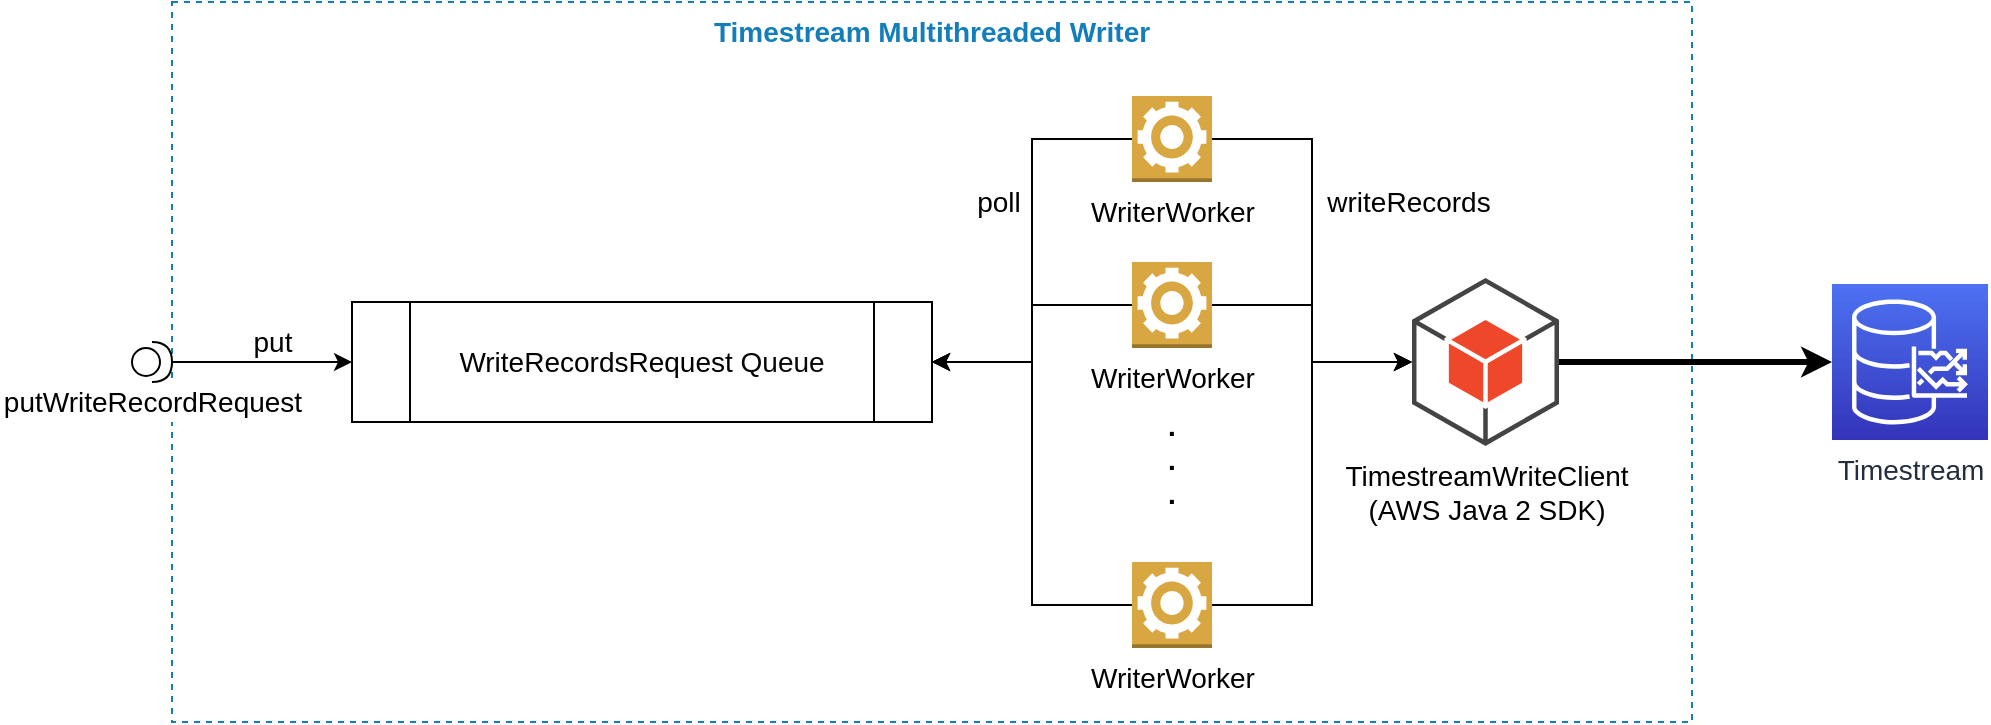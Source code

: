 <mxfile version="13.4.5" type="device"><diagram id="OS0kJdBsA-dTVNqJ12SJ" name="Page-1"><mxGraphModel dx="1038" dy="607" grid="1" gridSize="10" guides="1" tooltips="1" connect="1" arrows="1" fold="1" page="1" pageScale="1" pageWidth="850" pageHeight="1100" math="0" shadow="0"><root><mxCell id="0"/><mxCell id="1" parent="0"/><mxCell id="jqSo9N9W4ucp-oQFe1Q6-1" value="Timestream Multithreaded Writer" style="fillColor=none;strokeColor=#147EBA;dashed=1;verticalAlign=top;fontStyle=1;fontColor=#147EBA;fontSize=14;" parent="1" vertex="1"><mxGeometry x="130" y="160" width="760" height="360" as="geometry"/></mxCell><mxCell id="jqSo9N9W4ucp-oQFe1Q6-2" value="&lt;pre style=&quot;background-color: rgb(255 , 255 , 255) ; color: rgb(8 , 8 , 8)&quot;&gt;&lt;font face=&quot;Helvetica&quot; style=&quot;font-size: 14px&quot;&gt;&lt;span style=&quot;color: rgb(0 , 0 , 0)&quot;&gt;WriteRecordsRequest &lt;/span&gt;Queue&lt;/font&gt;&lt;/pre&gt;" style="shape=process;whiteSpace=wrap;html=1;backgroundOutline=1;fontSize=14;" parent="1" vertex="1"><mxGeometry x="220" y="310" width="290" height="60" as="geometry"/></mxCell><mxCell id="jqSo9N9W4ucp-oQFe1Q6-4" value="put" style="edgeStyle=orthogonalEdgeStyle;rounded=0;orthogonalLoop=1;jettySize=auto;html=1;fontSize=14;" parent="1" source="jqSo9N9W4ucp-oQFe1Q6-3" target="jqSo9N9W4ucp-oQFe1Q6-2" edge="1"><mxGeometry x="0.111" y="10" relative="1" as="geometry"><mxPoint as="offset"/></mxGeometry></mxCell><mxCell id="jqSo9N9W4ucp-oQFe1Q6-3" value="putWriteRecordRequest" style="shape=providedRequiredInterface;html=1;verticalLabelPosition=bottom;fontSize=14;labelBackgroundColor=#ffffff;labelBorderColor=#FFFFFF;" parent="1" vertex="1"><mxGeometry x="110" y="330" width="20" height="20" as="geometry"/></mxCell><mxCell id="jqSo9N9W4ucp-oQFe1Q6-15" style="edgeStyle=orthogonalEdgeStyle;rounded=0;orthogonalLoop=1;jettySize=auto;html=1;fontSize=14;strokeWidth=3;" parent="1" source="jqSo9N9W4ucp-oQFe1Q6-5" target="jqSo9N9W4ucp-oQFe1Q6-14" edge="1"><mxGeometry relative="1" as="geometry"/></mxCell><mxCell id="jqSo9N9W4ucp-oQFe1Q6-5" value="TimestreamWriteClient&lt;div&gt;&lt;/div&gt;(AWS Java 2 SDK)" style="outlineConnect=0;dashed=0;verticalLabelPosition=bottom;verticalAlign=top;align=center;html=1;shape=mxgraph.aws3.android;fillColor=#EE472A;gradientColor=none;labelBackgroundColor=#ffffff;fontSize=14;" parent="1" vertex="1"><mxGeometry x="750" y="298" width="73.5" height="84" as="geometry"/></mxCell><mxCell id="jqSo9N9W4ucp-oQFe1Q6-10" style="edgeStyle=orthogonalEdgeStyle;rounded=0;orthogonalLoop=1;jettySize=auto;html=1;fontSize=14;" parent="1" source="jqSo9N9W4ucp-oQFe1Q6-6" target="jqSo9N9W4ucp-oQFe1Q6-2" edge="1"><mxGeometry relative="1" as="geometry"><Array as="points"><mxPoint x="560" y="229"/><mxPoint x="560" y="340"/></Array></mxGeometry></mxCell><mxCell id="jqSo9N9W4ucp-oQFe1Q6-11" value="poll" style="edgeLabel;html=1;align=center;verticalAlign=middle;resizable=0;points=[];fontSize=14;" parent="jqSo9N9W4ucp-oQFe1Q6-10" vertex="1" connectable="0"><mxGeometry x="-0.422" y="2" relative="1" as="geometry"><mxPoint x="-19" y="20.5" as="offset"/></mxGeometry></mxCell><mxCell id="jqSo9N9W4ucp-oQFe1Q6-16" style="edgeStyle=orthogonalEdgeStyle;rounded=0;orthogonalLoop=1;jettySize=auto;html=1;entryX=0;entryY=0.5;entryDx=0;entryDy=0;entryPerimeter=0;strokeWidth=1;fontSize=14;" parent="1" source="jqSo9N9W4ucp-oQFe1Q6-6" target="jqSo9N9W4ucp-oQFe1Q6-5" edge="1"><mxGeometry relative="1" as="geometry"/></mxCell><mxCell id="jqSo9N9W4ucp-oQFe1Q6-19" value="writeRecords" style="edgeLabel;html=1;align=center;verticalAlign=middle;resizable=0;points=[];fontSize=14;" parent="jqSo9N9W4ucp-oQFe1Q6-16" vertex="1" connectable="0"><mxGeometry x="-0.521" y="-1" relative="1" as="geometry"><mxPoint x="49" y="30.5" as="offset"/></mxGeometry></mxCell><mxCell id="jqSo9N9W4ucp-oQFe1Q6-6" value="WriterWorker" style="outlineConnect=0;dashed=0;verticalLabelPosition=bottom;verticalAlign=top;align=center;html=1;shape=mxgraph.aws3.worker;fillColor=#D9A741;gradientColor=none;labelBackgroundColor=#ffffff;fontSize=14;" parent="1" vertex="1"><mxGeometry x="610" y="207" width="40" height="43" as="geometry"/></mxCell><mxCell id="jqSo9N9W4ucp-oQFe1Q6-12" style="edgeStyle=orthogonalEdgeStyle;rounded=0;orthogonalLoop=1;jettySize=auto;html=1;fontSize=14;" parent="1" source="jqSo9N9W4ucp-oQFe1Q6-7" target="jqSo9N9W4ucp-oQFe1Q6-2" edge="1"><mxGeometry relative="1" as="geometry"/></mxCell><mxCell id="jqSo9N9W4ucp-oQFe1Q6-17" style="edgeStyle=orthogonalEdgeStyle;rounded=0;orthogonalLoop=1;jettySize=auto;html=1;strokeWidth=1;fontSize=14;" parent="1" source="jqSo9N9W4ucp-oQFe1Q6-7" target="jqSo9N9W4ucp-oQFe1Q6-5" edge="1"><mxGeometry relative="1" as="geometry"/></mxCell><mxCell id="jqSo9N9W4ucp-oQFe1Q6-7" value="WriterWorker" style="outlineConnect=0;dashed=0;verticalLabelPosition=bottom;verticalAlign=top;align=center;html=1;shape=mxgraph.aws3.worker;fillColor=#D9A741;gradientColor=none;labelBackgroundColor=#ffffff;fontSize=14;" parent="1" vertex="1"><mxGeometry x="610" y="290" width="40" height="43" as="geometry"/></mxCell><mxCell id="jqSo9N9W4ucp-oQFe1Q6-13" style="edgeStyle=orthogonalEdgeStyle;rounded=0;orthogonalLoop=1;jettySize=auto;html=1;entryX=1;entryY=0.5;entryDx=0;entryDy=0;fontSize=14;" parent="1" source="jqSo9N9W4ucp-oQFe1Q6-8" target="jqSo9N9W4ucp-oQFe1Q6-2" edge="1"><mxGeometry relative="1" as="geometry"/></mxCell><mxCell id="jqSo9N9W4ucp-oQFe1Q6-18" style="edgeStyle=orthogonalEdgeStyle;rounded=0;orthogonalLoop=1;jettySize=auto;html=1;entryX=0;entryY=0.5;entryDx=0;entryDy=0;entryPerimeter=0;strokeWidth=1;fontSize=14;" parent="1" source="jqSo9N9W4ucp-oQFe1Q6-8" target="jqSo9N9W4ucp-oQFe1Q6-5" edge="1"><mxGeometry relative="1" as="geometry"/></mxCell><mxCell id="jqSo9N9W4ucp-oQFe1Q6-8" value="WriterWorker" style="outlineConnect=0;dashed=0;verticalLabelPosition=bottom;verticalAlign=top;align=center;html=1;shape=mxgraph.aws3.worker;fillColor=#D9A741;gradientColor=none;labelBackgroundColor=#ffffff;fontSize=14;" parent="1" vertex="1"><mxGeometry x="610" y="440" width="40" height="43" as="geometry"/></mxCell><mxCell id="jqSo9N9W4ucp-oQFe1Q6-9" value="&lt;b&gt;.&lt;br&gt;.&lt;br&gt;.&lt;br&gt;&lt;/b&gt;" style="text;html=1;strokeColor=none;fillColor=none;align=center;verticalAlign=middle;whiteSpace=wrap;rounded=0;labelBackgroundColor=#ffffff;fontSize=14;" parent="1" vertex="1"><mxGeometry x="610" y="379" width="40" height="20" as="geometry"/></mxCell><mxCell id="jqSo9N9W4ucp-oQFe1Q6-14" value="&lt;font style=&quot;font-size: 14px&quot;&gt;Timestream&lt;/font&gt;" style="outlineConnect=0;fontColor=#232F3E;gradientColor=#4D72F3;gradientDirection=north;fillColor=#3334B9;strokeColor=#ffffff;dashed=0;verticalLabelPosition=bottom;verticalAlign=top;align=center;html=1;fontSize=12;fontStyle=0;aspect=fixed;shape=mxgraph.aws4.resourceIcon;resIcon=mxgraph.aws4.timestream;labelBackgroundColor=#ffffff;" parent="1" vertex="1"><mxGeometry x="960" y="301" width="78" height="78" as="geometry"/></mxCell></root></mxGraphModel></diagram></mxfile>